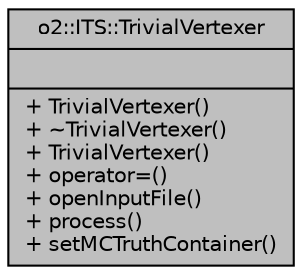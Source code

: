 digraph "o2::ITS::TrivialVertexer"
{
 // INTERACTIVE_SVG=YES
  bgcolor="transparent";
  edge [fontname="Helvetica",fontsize="10",labelfontname="Helvetica",labelfontsize="10"];
  node [fontname="Helvetica",fontsize="10",shape=record];
  Node1 [label="{o2::ITS::TrivialVertexer\n||+ TrivialVertexer()\l+ ~TrivialVertexer()\l+ TrivialVertexer()\l+ operator=()\l+ openInputFile()\l+ process()\l+ setMCTruthContainer()\l}",height=0.2,width=0.4,color="black", fillcolor="grey75", style="filled" fontcolor="black"];
}

